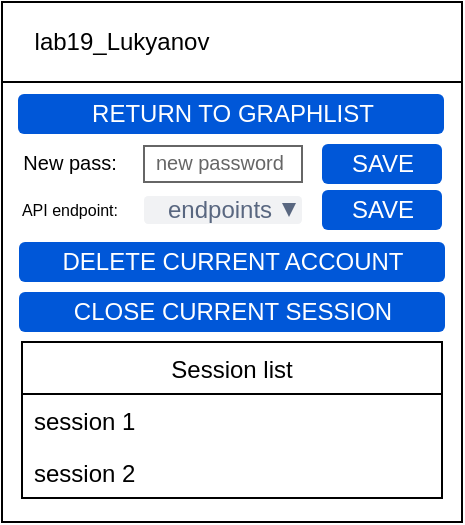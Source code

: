 <mxfile version="14.1.8" type="device"><diagram id="J6x4Rka23NLkNgng_QY3" name="Страница 1"><mxGraphModel dx="517" dy="384" grid="1" gridSize="10" guides="1" tooltips="1" connect="1" arrows="1" fold="1" page="1" pageScale="1" pageWidth="1169" pageHeight="827" math="0" shadow="0"><root><mxCell id="0"/><mxCell id="1" parent="0"/><mxCell id="62XzZutqnELEZx1jFDD9-1" value="" style="rounded=0;whiteSpace=wrap;html=1;" parent="1" vertex="1"><mxGeometry x="390" y="150" width="230" height="260" as="geometry"/></mxCell><mxCell id="62XzZutqnELEZx1jFDD9-15" value="" style="rounded=0;whiteSpace=wrap;html=1;" parent="1" vertex="1"><mxGeometry x="390" y="150" width="230" height="40" as="geometry"/></mxCell><mxCell id="62XzZutqnELEZx1jFDD9-20" value="lab19_Lukyanov" style="text;html=1;strokeColor=none;fillColor=none;align=center;verticalAlign=middle;whiteSpace=wrap;rounded=0;" parent="1" vertex="1"><mxGeometry x="430" y="160" width="40" height="20" as="geometry"/></mxCell><mxCell id="Uk5-aIiRZvmUzaatrtLj-1" value="RETURN TO GRAPHLIST" style="rounded=1;fillColor=#0057D8;align=center;strokeColor=none;html=1;fontColor=#ffffff;fontSize=12" parent="1" vertex="1"><mxGeometry x="398" y="196" width="213" height="20" as="geometry"/></mxCell><mxCell id="Uk5-aIiRZvmUzaatrtLj-3" value="New pass:" style="text;html=1;strokeColor=none;fillColor=none;align=center;verticalAlign=middle;whiteSpace=wrap;rounded=0;fontSize=10;" parent="1" vertex="1"><mxGeometry x="398" y="220" width="52" height="20" as="geometry"/></mxCell><mxCell id="Uk5-aIiRZvmUzaatrtLj-4" value="new password" style="strokeWidth=1;shadow=0;dashed=0;align=center;html=1;shape=mxgraph.mockup.text.textBox;fontColor=#666666;align=left;fontSize=10;spacingLeft=4;spacingTop=-3;strokeColor=#666666;mainText=;verticalAlign=middle;" parent="1" vertex="1"><mxGeometry x="461" y="222" width="79" height="18" as="geometry"/></mxCell><mxCell id="Uk5-aIiRZvmUzaatrtLj-5" value="SAVE" style="rounded=1;fillColor=#0057D8;align=center;strokeColor=none;html=1;fontColor=#ffffff;fontSize=12" parent="1" vertex="1"><mxGeometry x="550" y="221" width="60" height="20" as="geometry"/></mxCell><mxCell id="Uk5-aIiRZvmUzaatrtLj-6" value="API endpoint:" style="text;html=1;strokeColor=none;fillColor=none;align=center;verticalAlign=middle;whiteSpace=wrap;rounded=0;fontSize=8;" parent="1" vertex="1"><mxGeometry x="398" y="244" width="52" height="20" as="geometry"/></mxCell><mxCell id="Uk5-aIiRZvmUzaatrtLj-8" value="SAVE" style="rounded=1;fillColor=#0057D8;align=center;strokeColor=none;html=1;fontColor=#ffffff;fontSize=12" parent="1" vertex="1"><mxGeometry x="550" y="244" width="60" height="20" as="geometry"/></mxCell><mxCell id="VVaPbwoHPwZQRR5iH3e--1" value="endpoints" style="rounded=1;fillColor=#F1F2F4;strokeColor=none;html=1;fontColor=#596780;align=left;fontSize=12;spacingLeft=10" vertex="1" parent="1"><mxGeometry x="461" y="247" width="79" height="14" as="geometry"/></mxCell><mxCell id="VVaPbwoHPwZQRR5iH3e--2" value="" style="shape=triangle;direction=south;fillColor=#596780;strokeColor=none;html=1" vertex="1" parent="VVaPbwoHPwZQRR5iH3e--1"><mxGeometry x="1" y="0.5" width="7" height="7" relative="1" as="geometry"><mxPoint x="-10" y="-3.5" as="offset"/></mxGeometry></mxCell><mxCell id="VVaPbwoHPwZQRR5iH3e--4" value="DELETE CURRENT ACCOUNT" style="rounded=1;fillColor=#0057D8;align=center;strokeColor=none;html=1;fontColor=#ffffff;fontSize=12" vertex="1" parent="1"><mxGeometry x="398.5" y="270" width="213" height="20" as="geometry"/></mxCell><mxCell id="VVaPbwoHPwZQRR5iH3e--5" value="CLOSE CURRENT SESSION" style="rounded=1;fillColor=#0057D8;align=center;strokeColor=none;html=1;fontColor=#ffffff;fontSize=12" vertex="1" parent="1"><mxGeometry x="398.5" y="295" width="213" height="20" as="geometry"/></mxCell><mxCell id="VVaPbwoHPwZQRR5iH3e--6" value="Session list" style="swimlane;fontStyle=0;childLayout=stackLayout;horizontal=1;startSize=26;fillColor=none;horizontalStack=0;resizeParent=1;resizeParentMax=0;resizeLast=0;collapsible=1;marginBottom=0;" vertex="1" parent="1"><mxGeometry x="400" y="320" width="210" height="78" as="geometry"/></mxCell><mxCell id="VVaPbwoHPwZQRR5iH3e--7" value="session 1" style="text;strokeColor=none;fillColor=none;align=left;verticalAlign=top;spacingLeft=4;spacingRight=4;overflow=hidden;rotatable=0;points=[[0,0.5],[1,0.5]];portConstraint=eastwest;" vertex="1" parent="VVaPbwoHPwZQRR5iH3e--6"><mxGeometry y="26" width="210" height="26" as="geometry"/></mxCell><mxCell id="VVaPbwoHPwZQRR5iH3e--8" value="session 2" style="text;strokeColor=none;fillColor=none;align=left;verticalAlign=top;spacingLeft=4;spacingRight=4;overflow=hidden;rotatable=0;points=[[0,0.5],[1,0.5]];portConstraint=eastwest;" vertex="1" parent="VVaPbwoHPwZQRR5iH3e--6"><mxGeometry y="52" width="210" height="26" as="geometry"/></mxCell></root></mxGraphModel></diagram></mxfile>